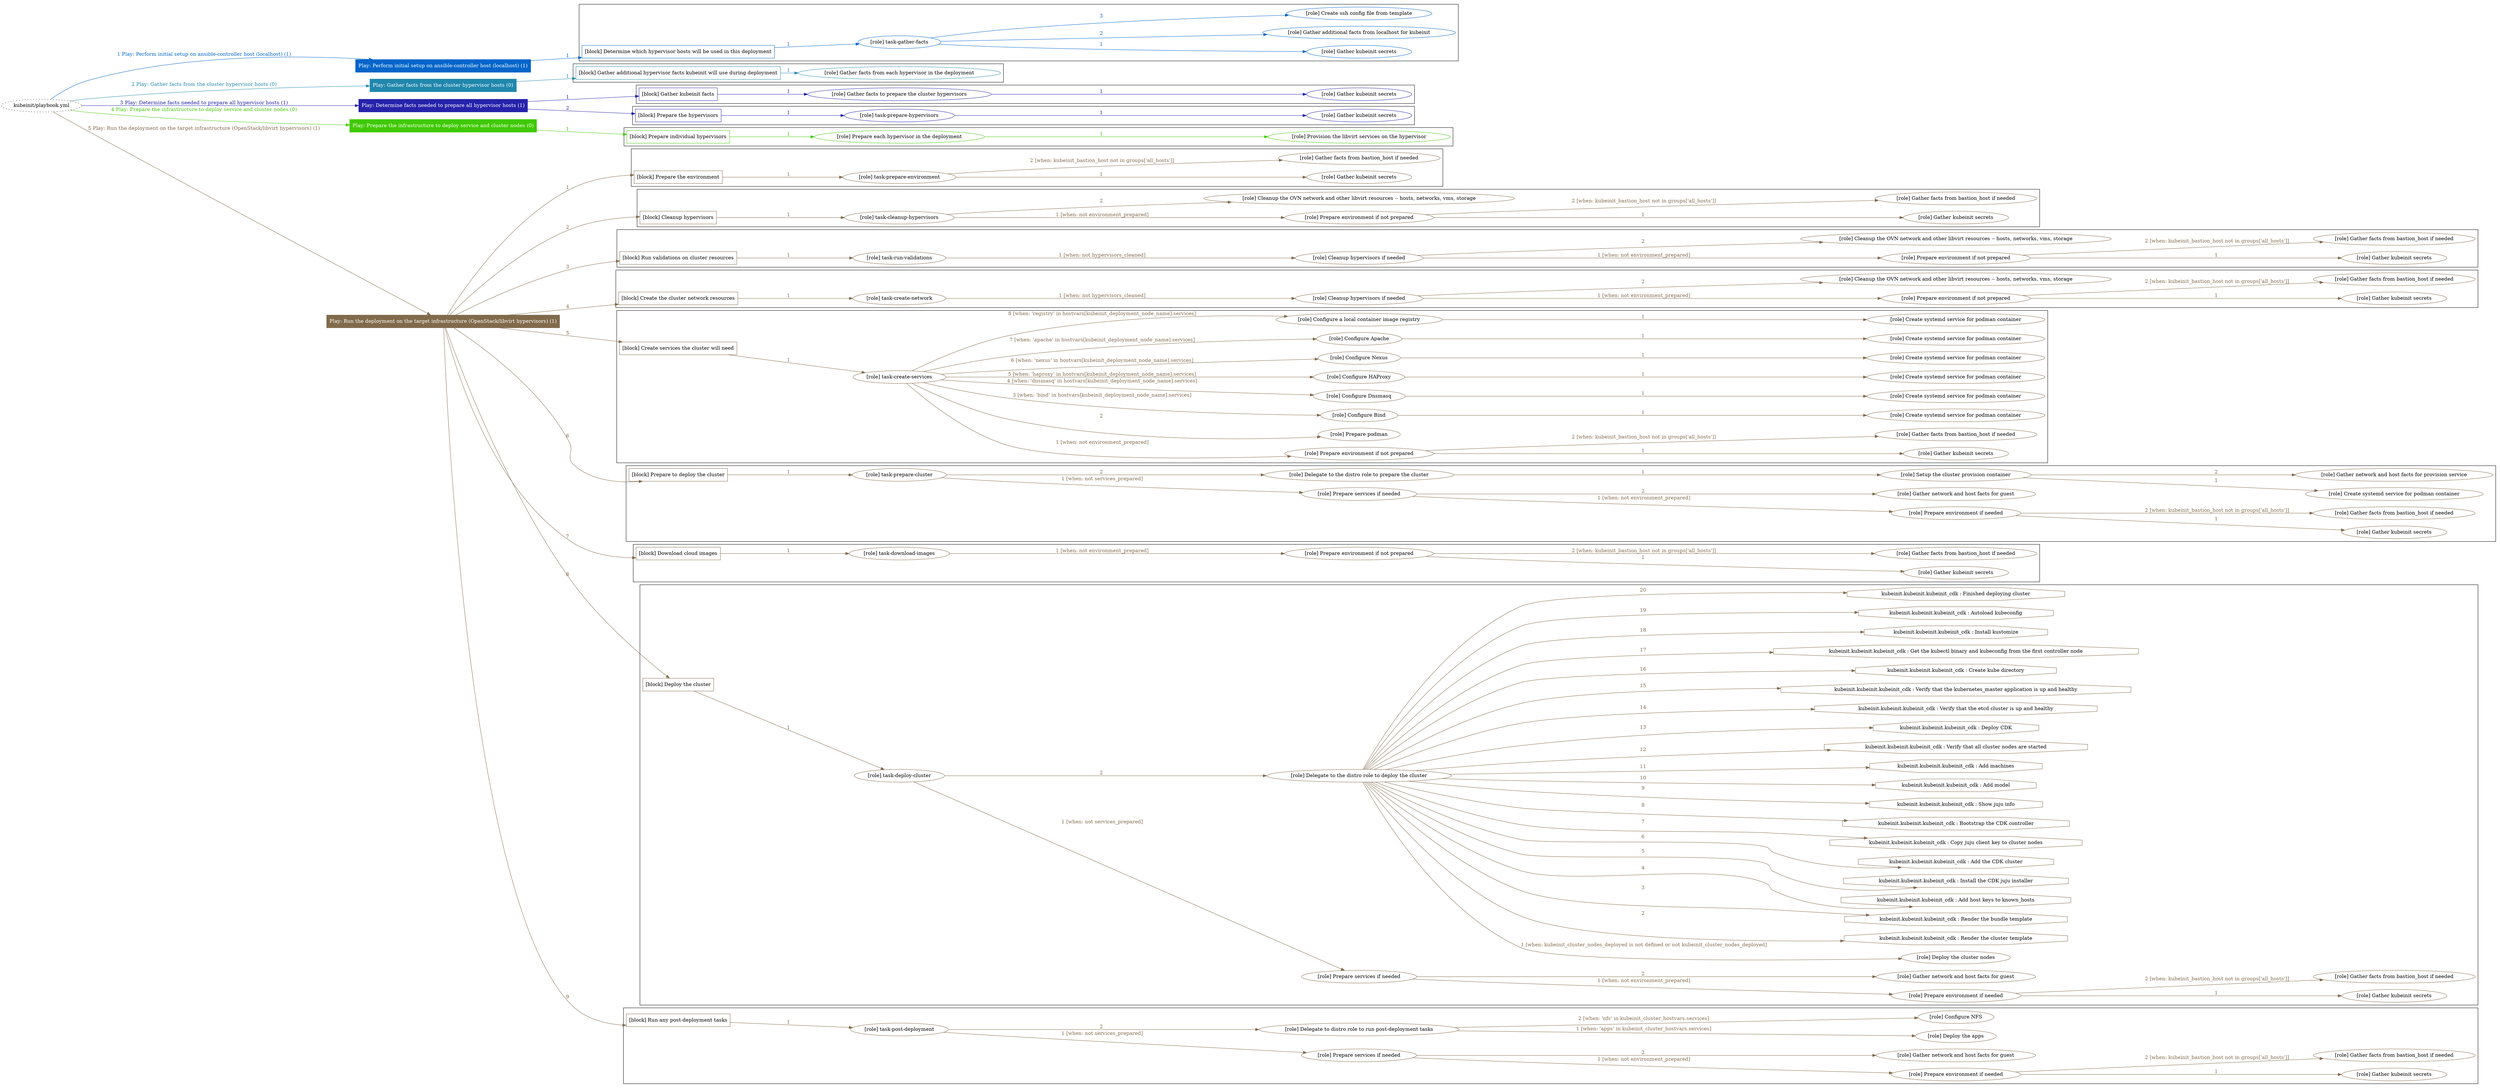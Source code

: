digraph {
	graph [concentrate=true ordering=in rankdir=LR ratio=fill]
	edge [esep=5 sep=10]
	"kubeinit/playbook.yml" [URL="/home/runner/work/kubeinit/kubeinit/kubeinit/playbook.yml" id=playbook_08d4e31e style=dotted]
	"kubeinit/playbook.yml" -> play_19a72776 [label="1 Play: Perform initial setup on ansible-controller host (localhost) (1)" color="#0265ca" fontcolor="#0265ca" id=edge_play_19a72776 labeltooltip="1 Play: Perform initial setup on ansible-controller host (localhost) (1)" tooltip="1 Play: Perform initial setup on ansible-controller host (localhost) (1)"]
	subgraph "Play: Perform initial setup on ansible-controller host (localhost) (1)" {
		play_19a72776 [label="Play: Perform initial setup on ansible-controller host (localhost) (1)" URL="/home/runner/work/kubeinit/kubeinit/kubeinit/playbook.yml" color="#0265ca" fontcolor="#ffffff" id=play_19a72776 shape=box style=filled tooltip=localhost]
		play_19a72776 -> block_cdf404a6 [label=1 color="#0265ca" fontcolor="#0265ca" id=edge_block_cdf404a6 labeltooltip=1 tooltip=1]
		subgraph cluster_block_cdf404a6 {
			block_cdf404a6 [label="[block] Determine which hypervisor hosts will be used in this deployment" URL="/home/runner/work/kubeinit/kubeinit/kubeinit/playbook.yml" color="#0265ca" id=block_cdf404a6 labeltooltip="Determine which hypervisor hosts will be used in this deployment" shape=box tooltip="Determine which hypervisor hosts will be used in this deployment"]
			block_cdf404a6 -> role_dfb8f8de [label="1 " color="#0265ca" fontcolor="#0265ca" id=edge_role_dfb8f8de labeltooltip="1 " tooltip="1 "]
			subgraph "task-gather-facts" {
				role_dfb8f8de [label="[role] task-gather-facts" URL="/home/runner/work/kubeinit/kubeinit/kubeinit/playbook.yml" color="#0265ca" id=role_dfb8f8de tooltip="task-gather-facts"]
				role_dfb8f8de -> role_9a2cab89 [label="1 " color="#0265ca" fontcolor="#0265ca" id=edge_role_9a2cab89 labeltooltip="1 " tooltip="1 "]
				subgraph "Gather kubeinit secrets" {
					role_9a2cab89 [label="[role] Gather kubeinit secrets" URL="/home/runner/.ansible/collections/ansible_collections/kubeinit/kubeinit/roles/kubeinit_prepare/tasks/build_hypervisors_group.yml" color="#0265ca" id=role_9a2cab89 tooltip="Gather kubeinit secrets"]
				}
				role_dfb8f8de -> role_eaf836dd [label="2 " color="#0265ca" fontcolor="#0265ca" id=edge_role_eaf836dd labeltooltip="2 " tooltip="2 "]
				subgraph "Gather additional facts from localhost for kubeinit" {
					role_eaf836dd [label="[role] Gather additional facts from localhost for kubeinit" URL="/home/runner/.ansible/collections/ansible_collections/kubeinit/kubeinit/roles/kubeinit_prepare/tasks/build_hypervisors_group.yml" color="#0265ca" id=role_eaf836dd tooltip="Gather additional facts from localhost for kubeinit"]
				}
				role_dfb8f8de -> role_8c981b30 [label="3 " color="#0265ca" fontcolor="#0265ca" id=edge_role_8c981b30 labeltooltip="3 " tooltip="3 "]
				subgraph "Create ssh config file from template" {
					role_8c981b30 [label="[role] Create ssh config file from template" URL="/home/runner/.ansible/collections/ansible_collections/kubeinit/kubeinit/roles/kubeinit_prepare/tasks/build_hypervisors_group.yml" color="#0265ca" id=role_8c981b30 tooltip="Create ssh config file from template"]
				}
			}
		}
	}
	"kubeinit/playbook.yml" -> play_d6835009 [label="2 Play: Gather facts from the cluster hypervisor hosts (0)" color="#2087ac" fontcolor="#2087ac" id=edge_play_d6835009 labeltooltip="2 Play: Gather facts from the cluster hypervisor hosts (0)" tooltip="2 Play: Gather facts from the cluster hypervisor hosts (0)"]
	subgraph "Play: Gather facts from the cluster hypervisor hosts (0)" {
		play_d6835009 [label="Play: Gather facts from the cluster hypervisor hosts (0)" URL="/home/runner/work/kubeinit/kubeinit/kubeinit/playbook.yml" color="#2087ac" fontcolor="#ffffff" id=play_d6835009 shape=box style=filled tooltip="Play: Gather facts from the cluster hypervisor hosts (0)"]
		play_d6835009 -> block_1ebc2b29 [label=1 color="#2087ac" fontcolor="#2087ac" id=edge_block_1ebc2b29 labeltooltip=1 tooltip=1]
		subgraph cluster_block_1ebc2b29 {
			block_1ebc2b29 [label="[block] Gather additional hypervisor facts kubeinit will use during deployment" URL="/home/runner/work/kubeinit/kubeinit/kubeinit/playbook.yml" color="#2087ac" id=block_1ebc2b29 labeltooltip="Gather additional hypervisor facts kubeinit will use during deployment" shape=box tooltip="Gather additional hypervisor facts kubeinit will use during deployment"]
			block_1ebc2b29 -> role_b860e44e [label="1 " color="#2087ac" fontcolor="#2087ac" id=edge_role_b860e44e labeltooltip="1 " tooltip="1 "]
			subgraph "Gather facts from each hypervisor in the deployment" {
				role_b860e44e [label="[role] Gather facts from each hypervisor in the deployment" URL="/home/runner/work/kubeinit/kubeinit/kubeinit/playbook.yml" color="#2087ac" id=role_b860e44e tooltip="Gather facts from each hypervisor in the deployment"]
			}
		}
	}
	"kubeinit/playbook.yml" -> play_1bc477d3 [label="3 Play: Determine facts needed to prepare all hypervisor hosts (1)" color="#2622aa" fontcolor="#2622aa" id=edge_play_1bc477d3 labeltooltip="3 Play: Determine facts needed to prepare all hypervisor hosts (1)" tooltip="3 Play: Determine facts needed to prepare all hypervisor hosts (1)"]
	subgraph "Play: Determine facts needed to prepare all hypervisor hosts (1)" {
		play_1bc477d3 [label="Play: Determine facts needed to prepare all hypervisor hosts (1)" URL="/home/runner/work/kubeinit/kubeinit/kubeinit/playbook.yml" color="#2622aa" fontcolor="#ffffff" id=play_1bc477d3 shape=box style=filled tooltip=localhost]
		play_1bc477d3 -> block_1f60cbf2 [label=1 color="#2622aa" fontcolor="#2622aa" id=edge_block_1f60cbf2 labeltooltip=1 tooltip=1]
		subgraph cluster_block_1f60cbf2 {
			block_1f60cbf2 [label="[block] Gather kubeinit facts" URL="/home/runner/work/kubeinit/kubeinit/kubeinit/playbook.yml" color="#2622aa" id=block_1f60cbf2 labeltooltip="Gather kubeinit facts" shape=box tooltip="Gather kubeinit facts"]
			block_1f60cbf2 -> role_3e7d1b69 [label="1 " color="#2622aa" fontcolor="#2622aa" id=edge_role_3e7d1b69 labeltooltip="1 " tooltip="1 "]
			subgraph "Gather facts to prepare the cluster hypervisors" {
				role_3e7d1b69 [label="[role] Gather facts to prepare the cluster hypervisors" URL="/home/runner/work/kubeinit/kubeinit/kubeinit/playbook.yml" color="#2622aa" id=role_3e7d1b69 tooltip="Gather facts to prepare the cluster hypervisors"]
				role_3e7d1b69 -> role_4e37df2d [label="1 " color="#2622aa" fontcolor="#2622aa" id=edge_role_4e37df2d labeltooltip="1 " tooltip="1 "]
				subgraph "Gather kubeinit secrets" {
					role_4e37df2d [label="[role] Gather kubeinit secrets" URL="/home/runner/.ansible/collections/ansible_collections/kubeinit/kubeinit/roles/kubeinit_prepare/tasks/gather_kubeinit_facts.yml" color="#2622aa" id=role_4e37df2d tooltip="Gather kubeinit secrets"]
				}
			}
		}
		play_1bc477d3 -> block_fc897fa9 [label=2 color="#2622aa" fontcolor="#2622aa" id=edge_block_fc897fa9 labeltooltip=2 tooltip=2]
		subgraph cluster_block_fc897fa9 {
			block_fc897fa9 [label="[block] Prepare the hypervisors" URL="/home/runner/work/kubeinit/kubeinit/kubeinit/playbook.yml" color="#2622aa" id=block_fc897fa9 labeltooltip="Prepare the hypervisors" shape=box tooltip="Prepare the hypervisors"]
			block_fc897fa9 -> role_643f9ef3 [label="1 " color="#2622aa" fontcolor="#2622aa" id=edge_role_643f9ef3 labeltooltip="1 " tooltip="1 "]
			subgraph "task-prepare-hypervisors" {
				role_643f9ef3 [label="[role] task-prepare-hypervisors" URL="/home/runner/work/kubeinit/kubeinit/kubeinit/playbook.yml" color="#2622aa" id=role_643f9ef3 tooltip="task-prepare-hypervisors"]
				role_643f9ef3 -> role_fd443682 [label="1 " color="#2622aa" fontcolor="#2622aa" id=edge_role_fd443682 labeltooltip="1 " tooltip="1 "]
				subgraph "Gather kubeinit secrets" {
					role_fd443682 [label="[role] Gather kubeinit secrets" URL="/home/runner/.ansible/collections/ansible_collections/kubeinit/kubeinit/roles/kubeinit_prepare/tasks/gather_kubeinit_facts.yml" color="#2622aa" id=role_fd443682 tooltip="Gather kubeinit secrets"]
				}
			}
		}
	}
	"kubeinit/playbook.yml" -> play_5dbc0db2 [label="4 Play: Prepare the infrastructure to deploy service and cluster nodes (0)" color="#3fc903" fontcolor="#3fc903" id=edge_play_5dbc0db2 labeltooltip="4 Play: Prepare the infrastructure to deploy service and cluster nodes (0)" tooltip="4 Play: Prepare the infrastructure to deploy service and cluster nodes (0)"]
	subgraph "Play: Prepare the infrastructure to deploy service and cluster nodes (0)" {
		play_5dbc0db2 [label="Play: Prepare the infrastructure to deploy service and cluster nodes (0)" URL="/home/runner/work/kubeinit/kubeinit/kubeinit/playbook.yml" color="#3fc903" fontcolor="#ffffff" id=play_5dbc0db2 shape=box style=filled tooltip="Play: Prepare the infrastructure to deploy service and cluster nodes (0)"]
		play_5dbc0db2 -> block_b6ec4b1c [label=1 color="#3fc903" fontcolor="#3fc903" id=edge_block_b6ec4b1c labeltooltip=1 tooltip=1]
		subgraph cluster_block_b6ec4b1c {
			block_b6ec4b1c [label="[block] Prepare individual hypervisors" URL="/home/runner/work/kubeinit/kubeinit/kubeinit/playbook.yml" color="#3fc903" id=block_b6ec4b1c labeltooltip="Prepare individual hypervisors" shape=box tooltip="Prepare individual hypervisors"]
			block_b6ec4b1c -> role_3953385a [label="1 " color="#3fc903" fontcolor="#3fc903" id=edge_role_3953385a labeltooltip="1 " tooltip="1 "]
			subgraph "Prepare each hypervisor in the deployment" {
				role_3953385a [label="[role] Prepare each hypervisor in the deployment" URL="/home/runner/work/kubeinit/kubeinit/kubeinit/playbook.yml" color="#3fc903" id=role_3953385a tooltip="Prepare each hypervisor in the deployment"]
				role_3953385a -> role_d765cf56 [label="1 " color="#3fc903" fontcolor="#3fc903" id=edge_role_d765cf56 labeltooltip="1 " tooltip="1 "]
				subgraph "Provision the libvirt services on the hypervisor" {
					role_d765cf56 [label="[role] Provision the libvirt services on the hypervisor" URL="/home/runner/.ansible/collections/ansible_collections/kubeinit/kubeinit/roles/kubeinit_prepare/tasks/prepare_hypervisor.yml" color="#3fc903" id=role_d765cf56 tooltip="Provision the libvirt services on the hypervisor"]
				}
			}
		}
	}
	"kubeinit/playbook.yml" -> play_80ddb482 [label="5 Play: Run the deployment on the target infrastructure (OpenStack/libvirt hypervisors) (1)" color="#816a4b" fontcolor="#816a4b" id=edge_play_80ddb482 labeltooltip="5 Play: Run the deployment on the target infrastructure (OpenStack/libvirt hypervisors) (1)" tooltip="5 Play: Run the deployment on the target infrastructure (OpenStack/libvirt hypervisors) (1)"]
	subgraph "Play: Run the deployment on the target infrastructure (OpenStack/libvirt hypervisors) (1)" {
		play_80ddb482 [label="Play: Run the deployment on the target infrastructure (OpenStack/libvirt hypervisors) (1)" URL="/home/runner/work/kubeinit/kubeinit/kubeinit/playbook.yml" color="#816a4b" fontcolor="#ffffff" id=play_80ddb482 shape=box style=filled tooltip=localhost]
		play_80ddb482 -> block_8cb6ae45 [label=1 color="#816a4b" fontcolor="#816a4b" id=edge_block_8cb6ae45 labeltooltip=1 tooltip=1]
		subgraph cluster_block_8cb6ae45 {
			block_8cb6ae45 [label="[block] Prepare the environment" URL="/home/runner/work/kubeinit/kubeinit/kubeinit/playbook.yml" color="#816a4b" id=block_8cb6ae45 labeltooltip="Prepare the environment" shape=box tooltip="Prepare the environment"]
			block_8cb6ae45 -> role_4749d8b5 [label="1 " color="#816a4b" fontcolor="#816a4b" id=edge_role_4749d8b5 labeltooltip="1 " tooltip="1 "]
			subgraph "task-prepare-environment" {
				role_4749d8b5 [label="[role] task-prepare-environment" URL="/home/runner/work/kubeinit/kubeinit/kubeinit/playbook.yml" color="#816a4b" id=role_4749d8b5 tooltip="task-prepare-environment"]
				role_4749d8b5 -> role_658b02aa [label="1 " color="#816a4b" fontcolor="#816a4b" id=edge_role_658b02aa labeltooltip="1 " tooltip="1 "]
				subgraph "Gather kubeinit secrets" {
					role_658b02aa [label="[role] Gather kubeinit secrets" URL="/home/runner/.ansible/collections/ansible_collections/kubeinit/kubeinit/roles/kubeinit_prepare/tasks/gather_kubeinit_facts.yml" color="#816a4b" id=role_658b02aa tooltip="Gather kubeinit secrets"]
				}
				role_4749d8b5 -> role_7e6e2cc7 [label="2 [when: kubeinit_bastion_host not in groups['all_hosts']]" color="#816a4b" fontcolor="#816a4b" id=edge_role_7e6e2cc7 labeltooltip="2 [when: kubeinit_bastion_host not in groups['all_hosts']]" tooltip="2 [when: kubeinit_bastion_host not in groups['all_hosts']]"]
				subgraph "Gather facts from bastion_host if needed" {
					role_7e6e2cc7 [label="[role] Gather facts from bastion_host if needed" URL="/home/runner/.ansible/collections/ansible_collections/kubeinit/kubeinit/roles/kubeinit_prepare/tasks/main.yml" color="#816a4b" id=role_7e6e2cc7 tooltip="Gather facts from bastion_host if needed"]
				}
			}
		}
		play_80ddb482 -> block_64e12976 [label=2 color="#816a4b" fontcolor="#816a4b" id=edge_block_64e12976 labeltooltip=2 tooltip=2]
		subgraph cluster_block_64e12976 {
			block_64e12976 [label="[block] Cleanup hypervisors" URL="/home/runner/work/kubeinit/kubeinit/kubeinit/playbook.yml" color="#816a4b" id=block_64e12976 labeltooltip="Cleanup hypervisors" shape=box tooltip="Cleanup hypervisors"]
			block_64e12976 -> role_9d7e7500 [label="1 " color="#816a4b" fontcolor="#816a4b" id=edge_role_9d7e7500 labeltooltip="1 " tooltip="1 "]
			subgraph "task-cleanup-hypervisors" {
				role_9d7e7500 [label="[role] task-cleanup-hypervisors" URL="/home/runner/work/kubeinit/kubeinit/kubeinit/playbook.yml" color="#816a4b" id=role_9d7e7500 tooltip="task-cleanup-hypervisors"]
				role_9d7e7500 -> role_c061f41f [label="1 [when: not environment_prepared]" color="#816a4b" fontcolor="#816a4b" id=edge_role_c061f41f labeltooltip="1 [when: not environment_prepared]" tooltip="1 [when: not environment_prepared]"]
				subgraph "Prepare environment if not prepared" {
					role_c061f41f [label="[role] Prepare environment if not prepared" URL="/home/runner/.ansible/collections/ansible_collections/kubeinit/kubeinit/roles/kubeinit_libvirt/tasks/cleanup_hypervisors.yml" color="#816a4b" id=role_c061f41f tooltip="Prepare environment if not prepared"]
					role_c061f41f -> role_4d63b9f2 [label="1 " color="#816a4b" fontcolor="#816a4b" id=edge_role_4d63b9f2 labeltooltip="1 " tooltip="1 "]
					subgraph "Gather kubeinit secrets" {
						role_4d63b9f2 [label="[role] Gather kubeinit secrets" URL="/home/runner/.ansible/collections/ansible_collections/kubeinit/kubeinit/roles/kubeinit_prepare/tasks/gather_kubeinit_facts.yml" color="#816a4b" id=role_4d63b9f2 tooltip="Gather kubeinit secrets"]
					}
					role_c061f41f -> role_1ca6b0b1 [label="2 [when: kubeinit_bastion_host not in groups['all_hosts']]" color="#816a4b" fontcolor="#816a4b" id=edge_role_1ca6b0b1 labeltooltip="2 [when: kubeinit_bastion_host not in groups['all_hosts']]" tooltip="2 [when: kubeinit_bastion_host not in groups['all_hosts']]"]
					subgraph "Gather facts from bastion_host if needed" {
						role_1ca6b0b1 [label="[role] Gather facts from bastion_host if needed" URL="/home/runner/.ansible/collections/ansible_collections/kubeinit/kubeinit/roles/kubeinit_prepare/tasks/main.yml" color="#816a4b" id=role_1ca6b0b1 tooltip="Gather facts from bastion_host if needed"]
					}
				}
				role_9d7e7500 -> role_24560714 [label="2 " color="#816a4b" fontcolor="#816a4b" id=edge_role_24560714 labeltooltip="2 " tooltip="2 "]
				subgraph "Cleanup the OVN network and other libvirt resources -- hosts, networks, vms, storage" {
					role_24560714 [label="[role] Cleanup the OVN network and other libvirt resources -- hosts, networks, vms, storage" URL="/home/runner/.ansible/collections/ansible_collections/kubeinit/kubeinit/roles/kubeinit_libvirt/tasks/cleanup_hypervisors.yml" color="#816a4b" id=role_24560714 tooltip="Cleanup the OVN network and other libvirt resources -- hosts, networks, vms, storage"]
				}
			}
		}
		play_80ddb482 -> block_8c796d49 [label=3 color="#816a4b" fontcolor="#816a4b" id=edge_block_8c796d49 labeltooltip=3 tooltip=3]
		subgraph cluster_block_8c796d49 {
			block_8c796d49 [label="[block] Run validations on cluster resources" URL="/home/runner/work/kubeinit/kubeinit/kubeinit/playbook.yml" color="#816a4b" id=block_8c796d49 labeltooltip="Run validations on cluster resources" shape=box tooltip="Run validations on cluster resources"]
			block_8c796d49 -> role_0dfd9e0a [label="1 " color="#816a4b" fontcolor="#816a4b" id=edge_role_0dfd9e0a labeltooltip="1 " tooltip="1 "]
			subgraph "task-run-validations" {
				role_0dfd9e0a [label="[role] task-run-validations" URL="/home/runner/work/kubeinit/kubeinit/kubeinit/playbook.yml" color="#816a4b" id=role_0dfd9e0a tooltip="task-run-validations"]
				role_0dfd9e0a -> role_557ee7bf [label="1 [when: not hypervisors_cleaned]" color="#816a4b" fontcolor="#816a4b" id=edge_role_557ee7bf labeltooltip="1 [when: not hypervisors_cleaned]" tooltip="1 [when: not hypervisors_cleaned]"]
				subgraph "Cleanup hypervisors if needed" {
					role_557ee7bf [label="[role] Cleanup hypervisors if needed" URL="/home/runner/.ansible/collections/ansible_collections/kubeinit/kubeinit/roles/kubeinit_validations/tasks/main.yml" color="#816a4b" id=role_557ee7bf tooltip="Cleanup hypervisors if needed"]
					role_557ee7bf -> role_6794d74e [label="1 [when: not environment_prepared]" color="#816a4b" fontcolor="#816a4b" id=edge_role_6794d74e labeltooltip="1 [when: not environment_prepared]" tooltip="1 [when: not environment_prepared]"]
					subgraph "Prepare environment if not prepared" {
						role_6794d74e [label="[role] Prepare environment if not prepared" URL="/home/runner/.ansible/collections/ansible_collections/kubeinit/kubeinit/roles/kubeinit_libvirt/tasks/cleanup_hypervisors.yml" color="#816a4b" id=role_6794d74e tooltip="Prepare environment if not prepared"]
						role_6794d74e -> role_746ec6c1 [label="1 " color="#816a4b" fontcolor="#816a4b" id=edge_role_746ec6c1 labeltooltip="1 " tooltip="1 "]
						subgraph "Gather kubeinit secrets" {
							role_746ec6c1 [label="[role] Gather kubeinit secrets" URL="/home/runner/.ansible/collections/ansible_collections/kubeinit/kubeinit/roles/kubeinit_prepare/tasks/gather_kubeinit_facts.yml" color="#816a4b" id=role_746ec6c1 tooltip="Gather kubeinit secrets"]
						}
						role_6794d74e -> role_d9ea3805 [label="2 [when: kubeinit_bastion_host not in groups['all_hosts']]" color="#816a4b" fontcolor="#816a4b" id=edge_role_d9ea3805 labeltooltip="2 [when: kubeinit_bastion_host not in groups['all_hosts']]" tooltip="2 [when: kubeinit_bastion_host not in groups['all_hosts']]"]
						subgraph "Gather facts from bastion_host if needed" {
							role_d9ea3805 [label="[role] Gather facts from bastion_host if needed" URL="/home/runner/.ansible/collections/ansible_collections/kubeinit/kubeinit/roles/kubeinit_prepare/tasks/main.yml" color="#816a4b" id=role_d9ea3805 tooltip="Gather facts from bastion_host if needed"]
						}
					}
					role_557ee7bf -> role_0dea3c05 [label="2 " color="#816a4b" fontcolor="#816a4b" id=edge_role_0dea3c05 labeltooltip="2 " tooltip="2 "]
					subgraph "Cleanup the OVN network and other libvirt resources -- hosts, networks, vms, storage" {
						role_0dea3c05 [label="[role] Cleanup the OVN network and other libvirt resources -- hosts, networks, vms, storage" URL="/home/runner/.ansible/collections/ansible_collections/kubeinit/kubeinit/roles/kubeinit_libvirt/tasks/cleanup_hypervisors.yml" color="#816a4b" id=role_0dea3c05 tooltip="Cleanup the OVN network and other libvirt resources -- hosts, networks, vms, storage"]
					}
				}
			}
		}
		play_80ddb482 -> block_982b54ee [label=4 color="#816a4b" fontcolor="#816a4b" id=edge_block_982b54ee labeltooltip=4 tooltip=4]
		subgraph cluster_block_982b54ee {
			block_982b54ee [label="[block] Create the cluster network resources" URL="/home/runner/work/kubeinit/kubeinit/kubeinit/playbook.yml" color="#816a4b" id=block_982b54ee labeltooltip="Create the cluster network resources" shape=box tooltip="Create the cluster network resources"]
			block_982b54ee -> role_e654dc5e [label="1 " color="#816a4b" fontcolor="#816a4b" id=edge_role_e654dc5e labeltooltip="1 " tooltip="1 "]
			subgraph "task-create-network" {
				role_e654dc5e [label="[role] task-create-network" URL="/home/runner/work/kubeinit/kubeinit/kubeinit/playbook.yml" color="#816a4b" id=role_e654dc5e tooltip="task-create-network"]
				role_e654dc5e -> role_a57bbce7 [label="1 [when: not hypervisors_cleaned]" color="#816a4b" fontcolor="#816a4b" id=edge_role_a57bbce7 labeltooltip="1 [when: not hypervisors_cleaned]" tooltip="1 [when: not hypervisors_cleaned]"]
				subgraph "Cleanup hypervisors if needed" {
					role_a57bbce7 [label="[role] Cleanup hypervisors if needed" URL="/home/runner/.ansible/collections/ansible_collections/kubeinit/kubeinit/roles/kubeinit_libvirt/tasks/create_network.yml" color="#816a4b" id=role_a57bbce7 tooltip="Cleanup hypervisors if needed"]
					role_a57bbce7 -> role_7c8b3693 [label="1 [when: not environment_prepared]" color="#816a4b" fontcolor="#816a4b" id=edge_role_7c8b3693 labeltooltip="1 [when: not environment_prepared]" tooltip="1 [when: not environment_prepared]"]
					subgraph "Prepare environment if not prepared" {
						role_7c8b3693 [label="[role] Prepare environment if not prepared" URL="/home/runner/.ansible/collections/ansible_collections/kubeinit/kubeinit/roles/kubeinit_libvirt/tasks/cleanup_hypervisors.yml" color="#816a4b" id=role_7c8b3693 tooltip="Prepare environment if not prepared"]
						role_7c8b3693 -> role_802341eb [label="1 " color="#816a4b" fontcolor="#816a4b" id=edge_role_802341eb labeltooltip="1 " tooltip="1 "]
						subgraph "Gather kubeinit secrets" {
							role_802341eb [label="[role] Gather kubeinit secrets" URL="/home/runner/.ansible/collections/ansible_collections/kubeinit/kubeinit/roles/kubeinit_prepare/tasks/gather_kubeinit_facts.yml" color="#816a4b" id=role_802341eb tooltip="Gather kubeinit secrets"]
						}
						role_7c8b3693 -> role_b247253d [label="2 [when: kubeinit_bastion_host not in groups['all_hosts']]" color="#816a4b" fontcolor="#816a4b" id=edge_role_b247253d labeltooltip="2 [when: kubeinit_bastion_host not in groups['all_hosts']]" tooltip="2 [when: kubeinit_bastion_host not in groups['all_hosts']]"]
						subgraph "Gather facts from bastion_host if needed" {
							role_b247253d [label="[role] Gather facts from bastion_host if needed" URL="/home/runner/.ansible/collections/ansible_collections/kubeinit/kubeinit/roles/kubeinit_prepare/tasks/main.yml" color="#816a4b" id=role_b247253d tooltip="Gather facts from bastion_host if needed"]
						}
					}
					role_a57bbce7 -> role_8bbb12b4 [label="2 " color="#816a4b" fontcolor="#816a4b" id=edge_role_8bbb12b4 labeltooltip="2 " tooltip="2 "]
					subgraph "Cleanup the OVN network and other libvirt resources -- hosts, networks, vms, storage" {
						role_8bbb12b4 [label="[role] Cleanup the OVN network and other libvirt resources -- hosts, networks, vms, storage" URL="/home/runner/.ansible/collections/ansible_collections/kubeinit/kubeinit/roles/kubeinit_libvirt/tasks/cleanup_hypervisors.yml" color="#816a4b" id=role_8bbb12b4 tooltip="Cleanup the OVN network and other libvirt resources -- hosts, networks, vms, storage"]
					}
				}
			}
		}
		play_80ddb482 -> block_54ad3d93 [label=5 color="#816a4b" fontcolor="#816a4b" id=edge_block_54ad3d93 labeltooltip=5 tooltip=5]
		subgraph cluster_block_54ad3d93 {
			block_54ad3d93 [label="[block] Create services the cluster will need" URL="/home/runner/work/kubeinit/kubeinit/kubeinit/playbook.yml" color="#816a4b" id=block_54ad3d93 labeltooltip="Create services the cluster will need" shape=box tooltip="Create services the cluster will need"]
			block_54ad3d93 -> role_129ad61e [label="1 " color="#816a4b" fontcolor="#816a4b" id=edge_role_129ad61e labeltooltip="1 " tooltip="1 "]
			subgraph "task-create-services" {
				role_129ad61e [label="[role] task-create-services" URL="/home/runner/work/kubeinit/kubeinit/kubeinit/playbook.yml" color="#816a4b" id=role_129ad61e tooltip="task-create-services"]
				role_129ad61e -> role_7b468c4a [label="1 [when: not environment_prepared]" color="#816a4b" fontcolor="#816a4b" id=edge_role_7b468c4a labeltooltip="1 [when: not environment_prepared]" tooltip="1 [when: not environment_prepared]"]
				subgraph "Prepare environment if not prepared" {
					role_7b468c4a [label="[role] Prepare environment if not prepared" URL="/home/runner/.ansible/collections/ansible_collections/kubeinit/kubeinit/roles/kubeinit_services/tasks/main.yml" color="#816a4b" id=role_7b468c4a tooltip="Prepare environment if not prepared"]
					role_7b468c4a -> role_05a815a8 [label="1 " color="#816a4b" fontcolor="#816a4b" id=edge_role_05a815a8 labeltooltip="1 " tooltip="1 "]
					subgraph "Gather kubeinit secrets" {
						role_05a815a8 [label="[role] Gather kubeinit secrets" URL="/home/runner/.ansible/collections/ansible_collections/kubeinit/kubeinit/roles/kubeinit_prepare/tasks/gather_kubeinit_facts.yml" color="#816a4b" id=role_05a815a8 tooltip="Gather kubeinit secrets"]
					}
					role_7b468c4a -> role_fb7860c1 [label="2 [when: kubeinit_bastion_host not in groups['all_hosts']]" color="#816a4b" fontcolor="#816a4b" id=edge_role_fb7860c1 labeltooltip="2 [when: kubeinit_bastion_host not in groups['all_hosts']]" tooltip="2 [when: kubeinit_bastion_host not in groups['all_hosts']]"]
					subgraph "Gather facts from bastion_host if needed" {
						role_fb7860c1 [label="[role] Gather facts from bastion_host if needed" URL="/home/runner/.ansible/collections/ansible_collections/kubeinit/kubeinit/roles/kubeinit_prepare/tasks/main.yml" color="#816a4b" id=role_fb7860c1 tooltip="Gather facts from bastion_host if needed"]
					}
				}
				role_129ad61e -> role_60a9c4e6 [label="2 " color="#816a4b" fontcolor="#816a4b" id=edge_role_60a9c4e6 labeltooltip="2 " tooltip="2 "]
				subgraph "Prepare podman" {
					role_60a9c4e6 [label="[role] Prepare podman" URL="/home/runner/.ansible/collections/ansible_collections/kubeinit/kubeinit/roles/kubeinit_services/tasks/00_create_service_pod.yml" color="#816a4b" id=role_60a9c4e6 tooltip="Prepare podman"]
				}
				role_129ad61e -> role_5c2fcacb [label="3 [when: 'bind' in hostvars[kubeinit_deployment_node_name].services]" color="#816a4b" fontcolor="#816a4b" id=edge_role_5c2fcacb labeltooltip="3 [when: 'bind' in hostvars[kubeinit_deployment_node_name].services]" tooltip="3 [when: 'bind' in hostvars[kubeinit_deployment_node_name].services]"]
				subgraph "Configure Bind" {
					role_5c2fcacb [label="[role] Configure Bind" URL="/home/runner/.ansible/collections/ansible_collections/kubeinit/kubeinit/roles/kubeinit_services/tasks/start_services_containers.yml" color="#816a4b" id=role_5c2fcacb tooltip="Configure Bind"]
					role_5c2fcacb -> role_f6fc6756 [label="1 " color="#816a4b" fontcolor="#816a4b" id=edge_role_f6fc6756 labeltooltip="1 " tooltip="1 "]
					subgraph "Create systemd service for podman container" {
						role_f6fc6756 [label="[role] Create systemd service for podman container" URL="/home/runner/.ansible/collections/ansible_collections/kubeinit/kubeinit/roles/kubeinit_bind/tasks/main.yml" color="#816a4b" id=role_f6fc6756 tooltip="Create systemd service for podman container"]
					}
				}
				role_129ad61e -> role_d00918f0 [label="4 [when: 'dnsmasq' in hostvars[kubeinit_deployment_node_name].services]" color="#816a4b" fontcolor="#816a4b" id=edge_role_d00918f0 labeltooltip="4 [when: 'dnsmasq' in hostvars[kubeinit_deployment_node_name].services]" tooltip="4 [when: 'dnsmasq' in hostvars[kubeinit_deployment_node_name].services]"]
				subgraph "Configure Dnsmasq" {
					role_d00918f0 [label="[role] Configure Dnsmasq" URL="/home/runner/.ansible/collections/ansible_collections/kubeinit/kubeinit/roles/kubeinit_services/tasks/start_services_containers.yml" color="#816a4b" id=role_d00918f0 tooltip="Configure Dnsmasq"]
					role_d00918f0 -> role_fb5c06c7 [label="1 " color="#816a4b" fontcolor="#816a4b" id=edge_role_fb5c06c7 labeltooltip="1 " tooltip="1 "]
					subgraph "Create systemd service for podman container" {
						role_fb5c06c7 [label="[role] Create systemd service for podman container" URL="/home/runner/.ansible/collections/ansible_collections/kubeinit/kubeinit/roles/kubeinit_dnsmasq/tasks/main.yml" color="#816a4b" id=role_fb5c06c7 tooltip="Create systemd service for podman container"]
					}
				}
				role_129ad61e -> role_b1e3bb6c [label="5 [when: 'haproxy' in hostvars[kubeinit_deployment_node_name].services]" color="#816a4b" fontcolor="#816a4b" id=edge_role_b1e3bb6c labeltooltip="5 [when: 'haproxy' in hostvars[kubeinit_deployment_node_name].services]" tooltip="5 [when: 'haproxy' in hostvars[kubeinit_deployment_node_name].services]"]
				subgraph "Configure HAProxy" {
					role_b1e3bb6c [label="[role] Configure HAProxy" URL="/home/runner/.ansible/collections/ansible_collections/kubeinit/kubeinit/roles/kubeinit_services/tasks/start_services_containers.yml" color="#816a4b" id=role_b1e3bb6c tooltip="Configure HAProxy"]
					role_b1e3bb6c -> role_64a62d4a [label="1 " color="#816a4b" fontcolor="#816a4b" id=edge_role_64a62d4a labeltooltip="1 " tooltip="1 "]
					subgraph "Create systemd service for podman container" {
						role_64a62d4a [label="[role] Create systemd service for podman container" URL="/home/runner/.ansible/collections/ansible_collections/kubeinit/kubeinit/roles/kubeinit_haproxy/tasks/main.yml" color="#816a4b" id=role_64a62d4a tooltip="Create systemd service for podman container"]
					}
				}
				role_129ad61e -> role_5a4a4f17 [label="6 [when: 'nexus' in hostvars[kubeinit_deployment_node_name].services]" color="#816a4b" fontcolor="#816a4b" id=edge_role_5a4a4f17 labeltooltip="6 [when: 'nexus' in hostvars[kubeinit_deployment_node_name].services]" tooltip="6 [when: 'nexus' in hostvars[kubeinit_deployment_node_name].services]"]
				subgraph "Configure Nexus" {
					role_5a4a4f17 [label="[role] Configure Nexus" URL="/home/runner/.ansible/collections/ansible_collections/kubeinit/kubeinit/roles/kubeinit_services/tasks/start_services_containers.yml" color="#816a4b" id=role_5a4a4f17 tooltip="Configure Nexus"]
					role_5a4a4f17 -> role_da7646e6 [label="1 " color="#816a4b" fontcolor="#816a4b" id=edge_role_da7646e6 labeltooltip="1 " tooltip="1 "]
					subgraph "Create systemd service for podman container" {
						role_da7646e6 [label="[role] Create systemd service for podman container" URL="/home/runner/.ansible/collections/ansible_collections/kubeinit/kubeinit/roles/kubeinit_nexus/tasks/main.yml" color="#816a4b" id=role_da7646e6 tooltip="Create systemd service for podman container"]
					}
				}
				role_129ad61e -> role_61733539 [label="7 [when: 'apache' in hostvars[kubeinit_deployment_node_name].services]" color="#816a4b" fontcolor="#816a4b" id=edge_role_61733539 labeltooltip="7 [when: 'apache' in hostvars[kubeinit_deployment_node_name].services]" tooltip="7 [when: 'apache' in hostvars[kubeinit_deployment_node_name].services]"]
				subgraph "Configure Apache" {
					role_61733539 [label="[role] Configure Apache" URL="/home/runner/.ansible/collections/ansible_collections/kubeinit/kubeinit/roles/kubeinit_services/tasks/start_services_containers.yml" color="#816a4b" id=role_61733539 tooltip="Configure Apache"]
					role_61733539 -> role_bcaa5486 [label="1 " color="#816a4b" fontcolor="#816a4b" id=edge_role_bcaa5486 labeltooltip="1 " tooltip="1 "]
					subgraph "Create systemd service for podman container" {
						role_bcaa5486 [label="[role] Create systemd service for podman container" URL="/home/runner/.ansible/collections/ansible_collections/kubeinit/kubeinit/roles/kubeinit_apache/tasks/main.yml" color="#816a4b" id=role_bcaa5486 tooltip="Create systemd service for podman container"]
					}
				}
				role_129ad61e -> role_b5c729a8 [label="8 [when: 'registry' in hostvars[kubeinit_deployment_node_name].services]" color="#816a4b" fontcolor="#816a4b" id=edge_role_b5c729a8 labeltooltip="8 [when: 'registry' in hostvars[kubeinit_deployment_node_name].services]" tooltip="8 [when: 'registry' in hostvars[kubeinit_deployment_node_name].services]"]
				subgraph "Configure a local container image registry" {
					role_b5c729a8 [label="[role] Configure a local container image registry" URL="/home/runner/.ansible/collections/ansible_collections/kubeinit/kubeinit/roles/kubeinit_services/tasks/start_services_containers.yml" color="#816a4b" id=role_b5c729a8 tooltip="Configure a local container image registry"]
					role_b5c729a8 -> role_cce907c0 [label="1 " color="#816a4b" fontcolor="#816a4b" id=edge_role_cce907c0 labeltooltip="1 " tooltip="1 "]
					subgraph "Create systemd service for podman container" {
						role_cce907c0 [label="[role] Create systemd service for podman container" URL="/home/runner/.ansible/collections/ansible_collections/kubeinit/kubeinit/roles/kubeinit_registry/tasks/main.yml" color="#816a4b" id=role_cce907c0 tooltip="Create systemd service for podman container"]
					}
				}
			}
		}
		play_80ddb482 -> block_ad493a70 [label=6 color="#816a4b" fontcolor="#816a4b" id=edge_block_ad493a70 labeltooltip=6 tooltip=6]
		subgraph cluster_block_ad493a70 {
			block_ad493a70 [label="[block] Prepare to deploy the cluster" URL="/home/runner/work/kubeinit/kubeinit/kubeinit/playbook.yml" color="#816a4b" id=block_ad493a70 labeltooltip="Prepare to deploy the cluster" shape=box tooltip="Prepare to deploy the cluster"]
			block_ad493a70 -> role_0fc4ea2f [label="1 " color="#816a4b" fontcolor="#816a4b" id=edge_role_0fc4ea2f labeltooltip="1 " tooltip="1 "]
			subgraph "task-prepare-cluster" {
				role_0fc4ea2f [label="[role] task-prepare-cluster" URL="/home/runner/work/kubeinit/kubeinit/kubeinit/playbook.yml" color="#816a4b" id=role_0fc4ea2f tooltip="task-prepare-cluster"]
				role_0fc4ea2f -> role_e0e640fd [label="1 [when: not services_prepared]" color="#816a4b" fontcolor="#816a4b" id=edge_role_e0e640fd labeltooltip="1 [when: not services_prepared]" tooltip="1 [when: not services_prepared]"]
				subgraph "Prepare services if needed" {
					role_e0e640fd [label="[role] Prepare services if needed" URL="/home/runner/.ansible/collections/ansible_collections/kubeinit/kubeinit/roles/kubeinit_prepare/tasks/prepare_cluster.yml" color="#816a4b" id=role_e0e640fd tooltip="Prepare services if needed"]
					role_e0e640fd -> role_da04f640 [label="1 [when: not environment_prepared]" color="#816a4b" fontcolor="#816a4b" id=edge_role_da04f640 labeltooltip="1 [when: not environment_prepared]" tooltip="1 [when: not environment_prepared]"]
					subgraph "Prepare environment if needed" {
						role_da04f640 [label="[role] Prepare environment if needed" URL="/home/runner/.ansible/collections/ansible_collections/kubeinit/kubeinit/roles/kubeinit_services/tasks/prepare_services.yml" color="#816a4b" id=role_da04f640 tooltip="Prepare environment if needed"]
						role_da04f640 -> role_ab4a2b9d [label="1 " color="#816a4b" fontcolor="#816a4b" id=edge_role_ab4a2b9d labeltooltip="1 " tooltip="1 "]
						subgraph "Gather kubeinit secrets" {
							role_ab4a2b9d [label="[role] Gather kubeinit secrets" URL="/home/runner/.ansible/collections/ansible_collections/kubeinit/kubeinit/roles/kubeinit_prepare/tasks/gather_kubeinit_facts.yml" color="#816a4b" id=role_ab4a2b9d tooltip="Gather kubeinit secrets"]
						}
						role_da04f640 -> role_1a33753f [label="2 [when: kubeinit_bastion_host not in groups['all_hosts']]" color="#816a4b" fontcolor="#816a4b" id=edge_role_1a33753f labeltooltip="2 [when: kubeinit_bastion_host not in groups['all_hosts']]" tooltip="2 [when: kubeinit_bastion_host not in groups['all_hosts']]"]
						subgraph "Gather facts from bastion_host if needed" {
							role_1a33753f [label="[role] Gather facts from bastion_host if needed" URL="/home/runner/.ansible/collections/ansible_collections/kubeinit/kubeinit/roles/kubeinit_prepare/tasks/main.yml" color="#816a4b" id=role_1a33753f tooltip="Gather facts from bastion_host if needed"]
						}
					}
					role_e0e640fd -> role_3307ced4 [label="2 " color="#816a4b" fontcolor="#816a4b" id=edge_role_3307ced4 labeltooltip="2 " tooltip="2 "]
					subgraph "Gather network and host facts for guest" {
						role_3307ced4 [label="[role] Gather network and host facts for guest" URL="/home/runner/.ansible/collections/ansible_collections/kubeinit/kubeinit/roles/kubeinit_services/tasks/prepare_services.yml" color="#816a4b" id=role_3307ced4 tooltip="Gather network and host facts for guest"]
					}
				}
				role_0fc4ea2f -> role_302ed038 [label="2 " color="#816a4b" fontcolor="#816a4b" id=edge_role_302ed038 labeltooltip="2 " tooltip="2 "]
				subgraph "Delegate to the distro role to prepare the cluster" {
					role_302ed038 [label="[role] Delegate to the distro role to prepare the cluster" URL="/home/runner/.ansible/collections/ansible_collections/kubeinit/kubeinit/roles/kubeinit_prepare/tasks/prepare_cluster.yml" color="#816a4b" id=role_302ed038 tooltip="Delegate to the distro role to prepare the cluster"]
					role_302ed038 -> role_6e9be0de [label="1 " color="#816a4b" fontcolor="#816a4b" id=edge_role_6e9be0de labeltooltip="1 " tooltip="1 "]
					subgraph "Setup the cluster provision container" {
						role_6e9be0de [label="[role] Setup the cluster provision container" URL="/home/runner/.ansible/collections/ansible_collections/kubeinit/kubeinit/roles/kubeinit_cdk/tasks/prepare_cluster.yml" color="#816a4b" id=role_6e9be0de tooltip="Setup the cluster provision container"]
						role_6e9be0de -> role_a4df9b6c [label="1 " color="#816a4b" fontcolor="#816a4b" id=edge_role_a4df9b6c labeltooltip="1 " tooltip="1 "]
						subgraph "Create systemd service for podman container" {
							role_a4df9b6c [label="[role] Create systemd service for podman container" URL="/home/runner/.ansible/collections/ansible_collections/kubeinit/kubeinit/roles/kubeinit_services/tasks/create_provision_container.yml" color="#816a4b" id=role_a4df9b6c tooltip="Create systemd service for podman container"]
						}
						role_6e9be0de -> role_29b4852a [label="2 " color="#816a4b" fontcolor="#816a4b" id=edge_role_29b4852a labeltooltip="2 " tooltip="2 "]
						subgraph "Gather network and host facts for provision service" {
							role_29b4852a [label="[role] Gather network and host facts for provision service" URL="/home/runner/.ansible/collections/ansible_collections/kubeinit/kubeinit/roles/kubeinit_services/tasks/create_provision_container.yml" color="#816a4b" id=role_29b4852a tooltip="Gather network and host facts for provision service"]
						}
					}
				}
			}
		}
		play_80ddb482 -> block_2fec17cf [label=7 color="#816a4b" fontcolor="#816a4b" id=edge_block_2fec17cf labeltooltip=7 tooltip=7]
		subgraph cluster_block_2fec17cf {
			block_2fec17cf [label="[block] Download cloud images" URL="/home/runner/work/kubeinit/kubeinit/kubeinit/playbook.yml" color="#816a4b" id=block_2fec17cf labeltooltip="Download cloud images" shape=box tooltip="Download cloud images"]
			block_2fec17cf -> role_d2c523ff [label="1 " color="#816a4b" fontcolor="#816a4b" id=edge_role_d2c523ff labeltooltip="1 " tooltip="1 "]
			subgraph "task-download-images" {
				role_d2c523ff [label="[role] task-download-images" URL="/home/runner/work/kubeinit/kubeinit/kubeinit/playbook.yml" color="#816a4b" id=role_d2c523ff tooltip="task-download-images"]
				role_d2c523ff -> role_a209c850 [label="1 [when: not environment_prepared]" color="#816a4b" fontcolor="#816a4b" id=edge_role_a209c850 labeltooltip="1 [when: not environment_prepared]" tooltip="1 [when: not environment_prepared]"]
				subgraph "Prepare environment if not prepared" {
					role_a209c850 [label="[role] Prepare environment if not prepared" URL="/home/runner/.ansible/collections/ansible_collections/kubeinit/kubeinit/roles/kubeinit_libvirt/tasks/download_cloud_images.yml" color="#816a4b" id=role_a209c850 tooltip="Prepare environment if not prepared"]
					role_a209c850 -> role_95ae9bab [label="1 " color="#816a4b" fontcolor="#816a4b" id=edge_role_95ae9bab labeltooltip="1 " tooltip="1 "]
					subgraph "Gather kubeinit secrets" {
						role_95ae9bab [label="[role] Gather kubeinit secrets" URL="/home/runner/.ansible/collections/ansible_collections/kubeinit/kubeinit/roles/kubeinit_prepare/tasks/gather_kubeinit_facts.yml" color="#816a4b" id=role_95ae9bab tooltip="Gather kubeinit secrets"]
					}
					role_a209c850 -> role_643e6adb [label="2 [when: kubeinit_bastion_host not in groups['all_hosts']]" color="#816a4b" fontcolor="#816a4b" id=edge_role_643e6adb labeltooltip="2 [when: kubeinit_bastion_host not in groups['all_hosts']]" tooltip="2 [when: kubeinit_bastion_host not in groups['all_hosts']]"]
					subgraph "Gather facts from bastion_host if needed" {
						role_643e6adb [label="[role] Gather facts from bastion_host if needed" URL="/home/runner/.ansible/collections/ansible_collections/kubeinit/kubeinit/roles/kubeinit_prepare/tasks/main.yml" color="#816a4b" id=role_643e6adb tooltip="Gather facts from bastion_host if needed"]
					}
				}
			}
		}
		play_80ddb482 -> block_18a15ad8 [label=8 color="#816a4b" fontcolor="#816a4b" id=edge_block_18a15ad8 labeltooltip=8 tooltip=8]
		subgraph cluster_block_18a15ad8 {
			block_18a15ad8 [label="[block] Deploy the cluster" URL="/home/runner/work/kubeinit/kubeinit/kubeinit/playbook.yml" color="#816a4b" id=block_18a15ad8 labeltooltip="Deploy the cluster" shape=box tooltip="Deploy the cluster"]
			block_18a15ad8 -> role_1146b9f5 [label="1 " color="#816a4b" fontcolor="#816a4b" id=edge_role_1146b9f5 labeltooltip="1 " tooltip="1 "]
			subgraph "task-deploy-cluster" {
				role_1146b9f5 [label="[role] task-deploy-cluster" URL="/home/runner/work/kubeinit/kubeinit/kubeinit/playbook.yml" color="#816a4b" id=role_1146b9f5 tooltip="task-deploy-cluster"]
				role_1146b9f5 -> role_a6554707 [label="1 [when: not services_prepared]" color="#816a4b" fontcolor="#816a4b" id=edge_role_a6554707 labeltooltip="1 [when: not services_prepared]" tooltip="1 [when: not services_prepared]"]
				subgraph "Prepare services if needed" {
					role_a6554707 [label="[role] Prepare services if needed" URL="/home/runner/.ansible/collections/ansible_collections/kubeinit/kubeinit/roles/kubeinit_prepare/tasks/deploy_cluster.yml" color="#816a4b" id=role_a6554707 tooltip="Prepare services if needed"]
					role_a6554707 -> role_1a74d9fa [label="1 [when: not environment_prepared]" color="#816a4b" fontcolor="#816a4b" id=edge_role_1a74d9fa labeltooltip="1 [when: not environment_prepared]" tooltip="1 [when: not environment_prepared]"]
					subgraph "Prepare environment if needed" {
						role_1a74d9fa [label="[role] Prepare environment if needed" URL="/home/runner/.ansible/collections/ansible_collections/kubeinit/kubeinit/roles/kubeinit_services/tasks/prepare_services.yml" color="#816a4b" id=role_1a74d9fa tooltip="Prepare environment if needed"]
						role_1a74d9fa -> role_91e62cac [label="1 " color="#816a4b" fontcolor="#816a4b" id=edge_role_91e62cac labeltooltip="1 " tooltip="1 "]
						subgraph "Gather kubeinit secrets" {
							role_91e62cac [label="[role] Gather kubeinit secrets" URL="/home/runner/.ansible/collections/ansible_collections/kubeinit/kubeinit/roles/kubeinit_prepare/tasks/gather_kubeinit_facts.yml" color="#816a4b" id=role_91e62cac tooltip="Gather kubeinit secrets"]
						}
						role_1a74d9fa -> role_c4ccd482 [label="2 [when: kubeinit_bastion_host not in groups['all_hosts']]" color="#816a4b" fontcolor="#816a4b" id=edge_role_c4ccd482 labeltooltip="2 [when: kubeinit_bastion_host not in groups['all_hosts']]" tooltip="2 [when: kubeinit_bastion_host not in groups['all_hosts']]"]
						subgraph "Gather facts from bastion_host if needed" {
							role_c4ccd482 [label="[role] Gather facts from bastion_host if needed" URL="/home/runner/.ansible/collections/ansible_collections/kubeinit/kubeinit/roles/kubeinit_prepare/tasks/main.yml" color="#816a4b" id=role_c4ccd482 tooltip="Gather facts from bastion_host if needed"]
						}
					}
					role_a6554707 -> role_d29061d5 [label="2 " color="#816a4b" fontcolor="#816a4b" id=edge_role_d29061d5 labeltooltip="2 " tooltip="2 "]
					subgraph "Gather network and host facts for guest" {
						role_d29061d5 [label="[role] Gather network and host facts for guest" URL="/home/runner/.ansible/collections/ansible_collections/kubeinit/kubeinit/roles/kubeinit_services/tasks/prepare_services.yml" color="#816a4b" id=role_d29061d5 tooltip="Gather network and host facts for guest"]
					}
				}
				role_1146b9f5 -> role_172253fe [label="2 " color="#816a4b" fontcolor="#816a4b" id=edge_role_172253fe labeltooltip="2 " tooltip="2 "]
				subgraph "Delegate to the distro role to deploy the cluster" {
					role_172253fe [label="[role] Delegate to the distro role to deploy the cluster" URL="/home/runner/.ansible/collections/ansible_collections/kubeinit/kubeinit/roles/kubeinit_prepare/tasks/deploy_cluster.yml" color="#816a4b" id=role_172253fe tooltip="Delegate to the distro role to deploy the cluster"]
					role_172253fe -> role_879f55c4 [label="1 [when: kubeinit_cluster_nodes_deployed is not defined or not kubeinit_cluster_nodes_deployed]" color="#816a4b" fontcolor="#816a4b" id=edge_role_879f55c4 labeltooltip="1 [when: kubeinit_cluster_nodes_deployed is not defined or not kubeinit_cluster_nodes_deployed]" tooltip="1 [when: kubeinit_cluster_nodes_deployed is not defined or not kubeinit_cluster_nodes_deployed]"]
					subgraph "Deploy the cluster nodes" {
						role_879f55c4 [label="[role] Deploy the cluster nodes" URL="/home/runner/.ansible/collections/ansible_collections/kubeinit/kubeinit/roles/kubeinit_cdk/tasks/main.yml" color="#816a4b" id=role_879f55c4 tooltip="Deploy the cluster nodes"]
					}
					task_37756aa8 [label="kubeinit.kubeinit.kubeinit_cdk : Render the cluster template" URL="/home/runner/.ansible/collections/ansible_collections/kubeinit/kubeinit/roles/kubeinit_cdk/tasks/main.yml" color="#816a4b" id=task_37756aa8 shape=octagon tooltip="kubeinit.kubeinit.kubeinit_cdk : Render the cluster template"]
					role_172253fe -> task_37756aa8 [label="2 " color="#816a4b" fontcolor="#816a4b" id=edge_task_37756aa8 labeltooltip="2 " tooltip="2 "]
					task_e0ac4aa8 [label="kubeinit.kubeinit.kubeinit_cdk : Render the bundle template" URL="/home/runner/.ansible/collections/ansible_collections/kubeinit/kubeinit/roles/kubeinit_cdk/tasks/main.yml" color="#816a4b" id=task_e0ac4aa8 shape=octagon tooltip="kubeinit.kubeinit.kubeinit_cdk : Render the bundle template"]
					role_172253fe -> task_e0ac4aa8 [label="3 " color="#816a4b" fontcolor="#816a4b" id=edge_task_e0ac4aa8 labeltooltip="3 " tooltip="3 "]
					task_f2ce99ba [label="kubeinit.kubeinit.kubeinit_cdk : Add host keys to known_hosts" URL="/home/runner/.ansible/collections/ansible_collections/kubeinit/kubeinit/roles/kubeinit_cdk/tasks/main.yml" color="#816a4b" id=task_f2ce99ba shape=octagon tooltip="kubeinit.kubeinit.kubeinit_cdk : Add host keys to known_hosts"]
					role_172253fe -> task_f2ce99ba [label="4 " color="#816a4b" fontcolor="#816a4b" id=edge_task_f2ce99ba labeltooltip="4 " tooltip="4 "]
					task_30e52cec [label="kubeinit.kubeinit.kubeinit_cdk : Install the CDK juju installer" URL="/home/runner/.ansible/collections/ansible_collections/kubeinit/kubeinit/roles/kubeinit_cdk/tasks/main.yml" color="#816a4b" id=task_30e52cec shape=octagon tooltip="kubeinit.kubeinit.kubeinit_cdk : Install the CDK juju installer"]
					role_172253fe -> task_30e52cec [label="5 " color="#816a4b" fontcolor="#816a4b" id=edge_task_30e52cec labeltooltip="5 " tooltip="5 "]
					task_50e1ebbe [label="kubeinit.kubeinit.kubeinit_cdk : Add the CDK cluster" URL="/home/runner/.ansible/collections/ansible_collections/kubeinit/kubeinit/roles/kubeinit_cdk/tasks/main.yml" color="#816a4b" id=task_50e1ebbe shape=octagon tooltip="kubeinit.kubeinit.kubeinit_cdk : Add the CDK cluster"]
					role_172253fe -> task_50e1ebbe [label="6 " color="#816a4b" fontcolor="#816a4b" id=edge_task_50e1ebbe labeltooltip="6 " tooltip="6 "]
					task_70a10f6a [label="kubeinit.kubeinit.kubeinit_cdk : Copy juju client key to cluster nodes" URL="/home/runner/.ansible/collections/ansible_collections/kubeinit/kubeinit/roles/kubeinit_cdk/tasks/main.yml" color="#816a4b" id=task_70a10f6a shape=octagon tooltip="kubeinit.kubeinit.kubeinit_cdk : Copy juju client key to cluster nodes"]
					role_172253fe -> task_70a10f6a [label="7 " color="#816a4b" fontcolor="#816a4b" id=edge_task_70a10f6a labeltooltip="7 " tooltip="7 "]
					task_f57cfe8d [label="kubeinit.kubeinit.kubeinit_cdk : Bootstrap the CDK controller" URL="/home/runner/.ansible/collections/ansible_collections/kubeinit/kubeinit/roles/kubeinit_cdk/tasks/main.yml" color="#816a4b" id=task_f57cfe8d shape=octagon tooltip="kubeinit.kubeinit.kubeinit_cdk : Bootstrap the CDK controller"]
					role_172253fe -> task_f57cfe8d [label="8 " color="#816a4b" fontcolor="#816a4b" id=edge_task_f57cfe8d labeltooltip="8 " tooltip="8 "]
					task_101fdb86 [label="kubeinit.kubeinit.kubeinit_cdk : Show juju info" URL="/home/runner/.ansible/collections/ansible_collections/kubeinit/kubeinit/roles/kubeinit_cdk/tasks/main.yml" color="#816a4b" id=task_101fdb86 shape=octagon tooltip="kubeinit.kubeinit.kubeinit_cdk : Show juju info"]
					role_172253fe -> task_101fdb86 [label="9 " color="#816a4b" fontcolor="#816a4b" id=edge_task_101fdb86 labeltooltip="9 " tooltip="9 "]
					task_b36a177a [label="kubeinit.kubeinit.kubeinit_cdk : Add model" URL="/home/runner/.ansible/collections/ansible_collections/kubeinit/kubeinit/roles/kubeinit_cdk/tasks/main.yml" color="#816a4b" id=task_b36a177a shape=octagon tooltip="kubeinit.kubeinit.kubeinit_cdk : Add model"]
					role_172253fe -> task_b36a177a [label="10 " color="#816a4b" fontcolor="#816a4b" id=edge_task_b36a177a labeltooltip="10 " tooltip="10 "]
					task_c10a4053 [label="kubeinit.kubeinit.kubeinit_cdk : Add machines" URL="/home/runner/.ansible/collections/ansible_collections/kubeinit/kubeinit/roles/kubeinit_cdk/tasks/main.yml" color="#816a4b" id=task_c10a4053 shape=octagon tooltip="kubeinit.kubeinit.kubeinit_cdk : Add machines"]
					role_172253fe -> task_c10a4053 [label="11 " color="#816a4b" fontcolor="#816a4b" id=edge_task_c10a4053 labeltooltip="11 " tooltip="11 "]
					task_05dc122a [label="kubeinit.kubeinit.kubeinit_cdk : Verify that all cluster nodes are started" URL="/home/runner/.ansible/collections/ansible_collections/kubeinit/kubeinit/roles/kubeinit_cdk/tasks/main.yml" color="#816a4b" id=task_05dc122a shape=octagon tooltip="kubeinit.kubeinit.kubeinit_cdk : Verify that all cluster nodes are started"]
					role_172253fe -> task_05dc122a [label="12 " color="#816a4b" fontcolor="#816a4b" id=edge_task_05dc122a labeltooltip="12 " tooltip="12 "]
					task_fbb54d9c [label="kubeinit.kubeinit.kubeinit_cdk : Deploy CDK" URL="/home/runner/.ansible/collections/ansible_collections/kubeinit/kubeinit/roles/kubeinit_cdk/tasks/main.yml" color="#816a4b" id=task_fbb54d9c shape=octagon tooltip="kubeinit.kubeinit.kubeinit_cdk : Deploy CDK"]
					role_172253fe -> task_fbb54d9c [label="13 " color="#816a4b" fontcolor="#816a4b" id=edge_task_fbb54d9c labeltooltip="13 " tooltip="13 "]
					task_fe1340e5 [label="kubeinit.kubeinit.kubeinit_cdk : Verify that the etcd cluster is up and healthy" URL="/home/runner/.ansible/collections/ansible_collections/kubeinit/kubeinit/roles/kubeinit_cdk/tasks/main.yml" color="#816a4b" id=task_fe1340e5 shape=octagon tooltip="kubeinit.kubeinit.kubeinit_cdk : Verify that the etcd cluster is up and healthy"]
					role_172253fe -> task_fe1340e5 [label="14 " color="#816a4b" fontcolor="#816a4b" id=edge_task_fe1340e5 labeltooltip="14 " tooltip="14 "]
					task_a39e8f9d [label="kubeinit.kubeinit.kubeinit_cdk : Verify that the kubernetes_master application is up and healthy" URL="/home/runner/.ansible/collections/ansible_collections/kubeinit/kubeinit/roles/kubeinit_cdk/tasks/main.yml" color="#816a4b" id=task_a39e8f9d shape=octagon tooltip="kubeinit.kubeinit.kubeinit_cdk : Verify that the kubernetes_master application is up and healthy"]
					role_172253fe -> task_a39e8f9d [label="15 " color="#816a4b" fontcolor="#816a4b" id=edge_task_a39e8f9d labeltooltip="15 " tooltip="15 "]
					task_00fa5cb1 [label="kubeinit.kubeinit.kubeinit_cdk : Create kube directory" URL="/home/runner/.ansible/collections/ansible_collections/kubeinit/kubeinit/roles/kubeinit_cdk/tasks/main.yml" color="#816a4b" id=task_00fa5cb1 shape=octagon tooltip="kubeinit.kubeinit.kubeinit_cdk : Create kube directory"]
					role_172253fe -> task_00fa5cb1 [label="16 " color="#816a4b" fontcolor="#816a4b" id=edge_task_00fa5cb1 labeltooltip="16 " tooltip="16 "]
					task_a32dfb33 [label="kubeinit.kubeinit.kubeinit_cdk : Get the kubectl binary and kubeconfig from the first controller node" URL="/home/runner/.ansible/collections/ansible_collections/kubeinit/kubeinit/roles/kubeinit_cdk/tasks/main.yml" color="#816a4b" id=task_a32dfb33 shape=octagon tooltip="kubeinit.kubeinit.kubeinit_cdk : Get the kubectl binary and kubeconfig from the first controller node"]
					role_172253fe -> task_a32dfb33 [label="17 " color="#816a4b" fontcolor="#816a4b" id=edge_task_a32dfb33 labeltooltip="17 " tooltip="17 "]
					task_fd698b3d [label="kubeinit.kubeinit.kubeinit_cdk : Install kustomize" URL="/home/runner/.ansible/collections/ansible_collections/kubeinit/kubeinit/roles/kubeinit_cdk/tasks/main.yml" color="#816a4b" id=task_fd698b3d shape=octagon tooltip="kubeinit.kubeinit.kubeinit_cdk : Install kustomize"]
					role_172253fe -> task_fd698b3d [label="18 " color="#816a4b" fontcolor="#816a4b" id=edge_task_fd698b3d labeltooltip="18 " tooltip="18 "]
					task_ca4c0bfb [label="kubeinit.kubeinit.kubeinit_cdk : Autoload kubeconfig" URL="/home/runner/.ansible/collections/ansible_collections/kubeinit/kubeinit/roles/kubeinit_cdk/tasks/main.yml" color="#816a4b" id=task_ca4c0bfb shape=octagon tooltip="kubeinit.kubeinit.kubeinit_cdk : Autoload kubeconfig"]
					role_172253fe -> task_ca4c0bfb [label="19 " color="#816a4b" fontcolor="#816a4b" id=edge_task_ca4c0bfb labeltooltip="19 " tooltip="19 "]
					task_39c2411c [label="kubeinit.kubeinit.kubeinit_cdk : Finished deploying cluster" URL="/home/runner/.ansible/collections/ansible_collections/kubeinit/kubeinit/roles/kubeinit_cdk/tasks/main.yml" color="#816a4b" id=task_39c2411c shape=octagon tooltip="kubeinit.kubeinit.kubeinit_cdk : Finished deploying cluster"]
					role_172253fe -> task_39c2411c [label="20 " color="#816a4b" fontcolor="#816a4b" id=edge_task_39c2411c labeltooltip="20 " tooltip="20 "]
				}
			}
		}
		play_80ddb482 -> block_3d51e970 [label=9 color="#816a4b" fontcolor="#816a4b" id=edge_block_3d51e970 labeltooltip=9 tooltip=9]
		subgraph cluster_block_3d51e970 {
			block_3d51e970 [label="[block] Run any post-deployment tasks" URL="/home/runner/work/kubeinit/kubeinit/kubeinit/playbook.yml" color="#816a4b" id=block_3d51e970 labeltooltip="Run any post-deployment tasks" shape=box tooltip="Run any post-deployment tasks"]
			block_3d51e970 -> role_1db04800 [label="1 " color="#816a4b" fontcolor="#816a4b" id=edge_role_1db04800 labeltooltip="1 " tooltip="1 "]
			subgraph "task-post-deployment" {
				role_1db04800 [label="[role] task-post-deployment" URL="/home/runner/work/kubeinit/kubeinit/kubeinit/playbook.yml" color="#816a4b" id=role_1db04800 tooltip="task-post-deployment"]
				role_1db04800 -> role_4368742a [label="1 [when: not services_prepared]" color="#816a4b" fontcolor="#816a4b" id=edge_role_4368742a labeltooltip="1 [when: not services_prepared]" tooltip="1 [when: not services_prepared]"]
				subgraph "Prepare services if needed" {
					role_4368742a [label="[role] Prepare services if needed" URL="/home/runner/.ansible/collections/ansible_collections/kubeinit/kubeinit/roles/kubeinit_prepare/tasks/post_deployment.yml" color="#816a4b" id=role_4368742a tooltip="Prepare services if needed"]
					role_4368742a -> role_244e1844 [label="1 [when: not environment_prepared]" color="#816a4b" fontcolor="#816a4b" id=edge_role_244e1844 labeltooltip="1 [when: not environment_prepared]" tooltip="1 [when: not environment_prepared]"]
					subgraph "Prepare environment if needed" {
						role_244e1844 [label="[role] Prepare environment if needed" URL="/home/runner/.ansible/collections/ansible_collections/kubeinit/kubeinit/roles/kubeinit_services/tasks/prepare_services.yml" color="#816a4b" id=role_244e1844 tooltip="Prepare environment if needed"]
						role_244e1844 -> role_c7fdfb95 [label="1 " color="#816a4b" fontcolor="#816a4b" id=edge_role_c7fdfb95 labeltooltip="1 " tooltip="1 "]
						subgraph "Gather kubeinit secrets" {
							role_c7fdfb95 [label="[role] Gather kubeinit secrets" URL="/home/runner/.ansible/collections/ansible_collections/kubeinit/kubeinit/roles/kubeinit_prepare/tasks/gather_kubeinit_facts.yml" color="#816a4b" id=role_c7fdfb95 tooltip="Gather kubeinit secrets"]
						}
						role_244e1844 -> role_aba903c5 [label="2 [when: kubeinit_bastion_host not in groups['all_hosts']]" color="#816a4b" fontcolor="#816a4b" id=edge_role_aba903c5 labeltooltip="2 [when: kubeinit_bastion_host not in groups['all_hosts']]" tooltip="2 [when: kubeinit_bastion_host not in groups['all_hosts']]"]
						subgraph "Gather facts from bastion_host if needed" {
							role_aba903c5 [label="[role] Gather facts from bastion_host if needed" URL="/home/runner/.ansible/collections/ansible_collections/kubeinit/kubeinit/roles/kubeinit_prepare/tasks/main.yml" color="#816a4b" id=role_aba903c5 tooltip="Gather facts from bastion_host if needed"]
						}
					}
					role_4368742a -> role_0fc3e975 [label="2 " color="#816a4b" fontcolor="#816a4b" id=edge_role_0fc3e975 labeltooltip="2 " tooltip="2 "]
					subgraph "Gather network and host facts for guest" {
						role_0fc3e975 [label="[role] Gather network and host facts for guest" URL="/home/runner/.ansible/collections/ansible_collections/kubeinit/kubeinit/roles/kubeinit_services/tasks/prepare_services.yml" color="#816a4b" id=role_0fc3e975 tooltip="Gather network and host facts for guest"]
					}
				}
				role_1db04800 -> role_70f1a9cf [label="2 " color="#816a4b" fontcolor="#816a4b" id=edge_role_70f1a9cf labeltooltip="2 " tooltip="2 "]
				subgraph "Delegate to distro role to run post-deployment tasks" {
					role_70f1a9cf [label="[role] Delegate to distro role to run post-deployment tasks" URL="/home/runner/.ansible/collections/ansible_collections/kubeinit/kubeinit/roles/kubeinit_prepare/tasks/post_deployment.yml" color="#816a4b" id=role_70f1a9cf tooltip="Delegate to distro role to run post-deployment tasks"]
					role_70f1a9cf -> role_e11f8430 [label="1 [when: 'apps' in kubeinit_cluster_hostvars.services]" color="#816a4b" fontcolor="#816a4b" id=edge_role_e11f8430 labeltooltip="1 [when: 'apps' in kubeinit_cluster_hostvars.services]" tooltip="1 [when: 'apps' in kubeinit_cluster_hostvars.services]"]
					subgraph "Deploy the apps" {
						role_e11f8430 [label="[role] Deploy the apps" URL="/home/runner/.ansible/collections/ansible_collections/kubeinit/kubeinit/roles/kubeinit_cdk/tasks/post_deployment_tasks.yml" color="#816a4b" id=role_e11f8430 tooltip="Deploy the apps"]
					}
					role_70f1a9cf -> role_cfcd45d3 [label="2 [when: 'nfs' in kubeinit_cluster_hostvars.services]" color="#816a4b" fontcolor="#816a4b" id=edge_role_cfcd45d3 labeltooltip="2 [when: 'nfs' in kubeinit_cluster_hostvars.services]" tooltip="2 [when: 'nfs' in kubeinit_cluster_hostvars.services]"]
					subgraph "Configure NFS" {
						role_cfcd45d3 [label="[role] Configure NFS" URL="/home/runner/.ansible/collections/ansible_collections/kubeinit/kubeinit/roles/kubeinit_cdk/tasks/post_deployment_tasks.yml" color="#816a4b" id=role_cfcd45d3 tooltip="Configure NFS"]
					}
				}
			}
		}
	}
}
